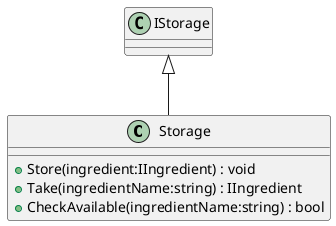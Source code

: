 @startuml
class Storage {
    + Store(ingredient:IIngredient) : void
    + Take(ingredientName:string) : IIngredient
    + CheckAvailable(ingredientName:string) : bool
}

IStorage <|-- Storage
@enduml
